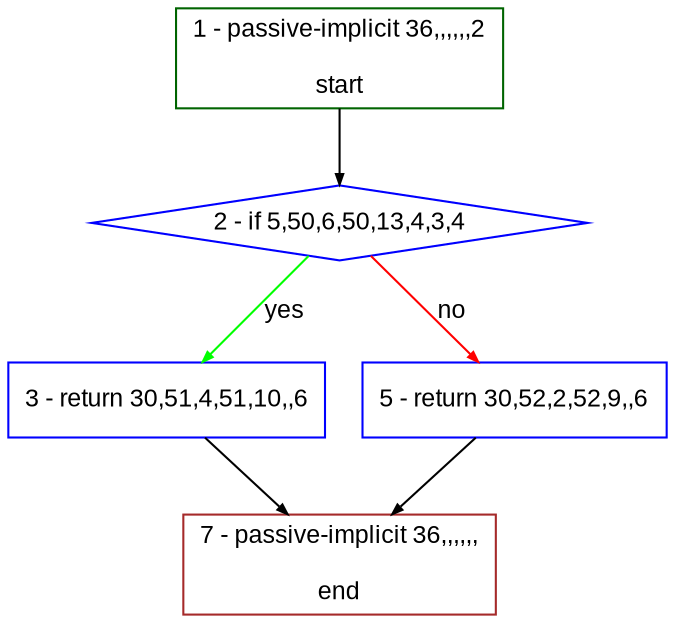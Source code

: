 digraph "" {
  graph [bgcolor="white", fillcolor="#FFFFCC", pack="true", packmode="clust", fontname="Arial", label="", fontsize="12", compound="true", style="rounded,filled"];
  node [node_initialized="no", fillcolor="white", fontname="Arial", label="", color="grey", fontsize="12", fixedsize="false", compound="true", shape="rectangle", style="filled"];
  edge [arrowtail="none", lhead="", fontcolor="black", fontname="Arial", label="", color="black", fontsize="12", arrowhead="normal", arrowsize="0.5", compound="true", ltail="", dir="forward"];
  __N1 [fillcolor="#ffffff", label="2 - if 5,50,6,50,13,4,3,4", color="#0000ff", shape="diamond", style="filled"];
  __N2 [fillcolor="#ffffff", label="1 - passive-implicit 36,,,,,,2\n\nstart", color="#006400", shape="box", style="filled"];
  __N3 [fillcolor="#ffffff", label="3 - return 30,51,4,51,10,,6", color="#0000ff", shape="box", style="filled"];
  __N4 [fillcolor="#ffffff", label="5 - return 30,52,2,52,9,,6", color="#0000ff", shape="box", style="filled"];
  __N5 [fillcolor="#ffffff", label="7 - passive-implicit 36,,,,,,\n\nend", color="#a52a2a", shape="box", style="filled"];
  __N2 -> __N1 [arrowtail="none", color="#000000", label="", arrowhead="normal", dir="forward"];
  __N1 -> __N3 [arrowtail="none", color="#00ff00", label="yes", arrowhead="normal", dir="forward"];
  __N1 -> __N4 [arrowtail="none", color="#ff0000", label="no", arrowhead="normal", dir="forward"];
  __N3 -> __N5 [arrowtail="none", color="#000000", label="", arrowhead="normal", dir="forward"];
  __N4 -> __N5 [arrowtail="none", color="#000000", label="", arrowhead="normal", dir="forward"];
}
